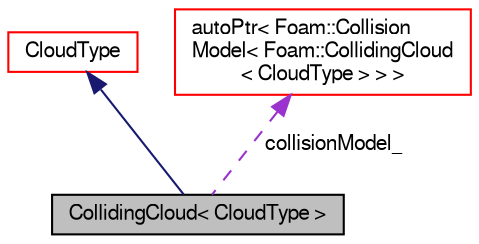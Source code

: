 digraph "CollidingCloud&lt; CloudType &gt;"
{
  bgcolor="transparent";
  edge [fontname="FreeSans",fontsize="10",labelfontname="FreeSans",labelfontsize="10"];
  node [fontname="FreeSans",fontsize="10",shape=record];
  Node27 [label="CollidingCloud\< CloudType \>",height=0.2,width=0.4,color="black", fillcolor="grey75", style="filled", fontcolor="black"];
  Node28 -> Node27 [dir="back",color="midnightblue",fontsize="10",style="solid",fontname="FreeSans"];
  Node28 [label="CloudType",height=0.2,width=0.4,color="red",URL="$a23686.html",tooltip="Templated base class for dsmc cloud. "];
  Node59 -> Node27 [dir="back",color="darkorchid3",fontsize="10",style="dashed",label=" collisionModel_" ,fontname="FreeSans"];
  Node59 [label="autoPtr\< Foam::Collision\lModel\< Foam::CollidingCloud\l\< CloudType \> \> \>",height=0.2,width=0.4,color="red",URL="$a25958.html"];
}
